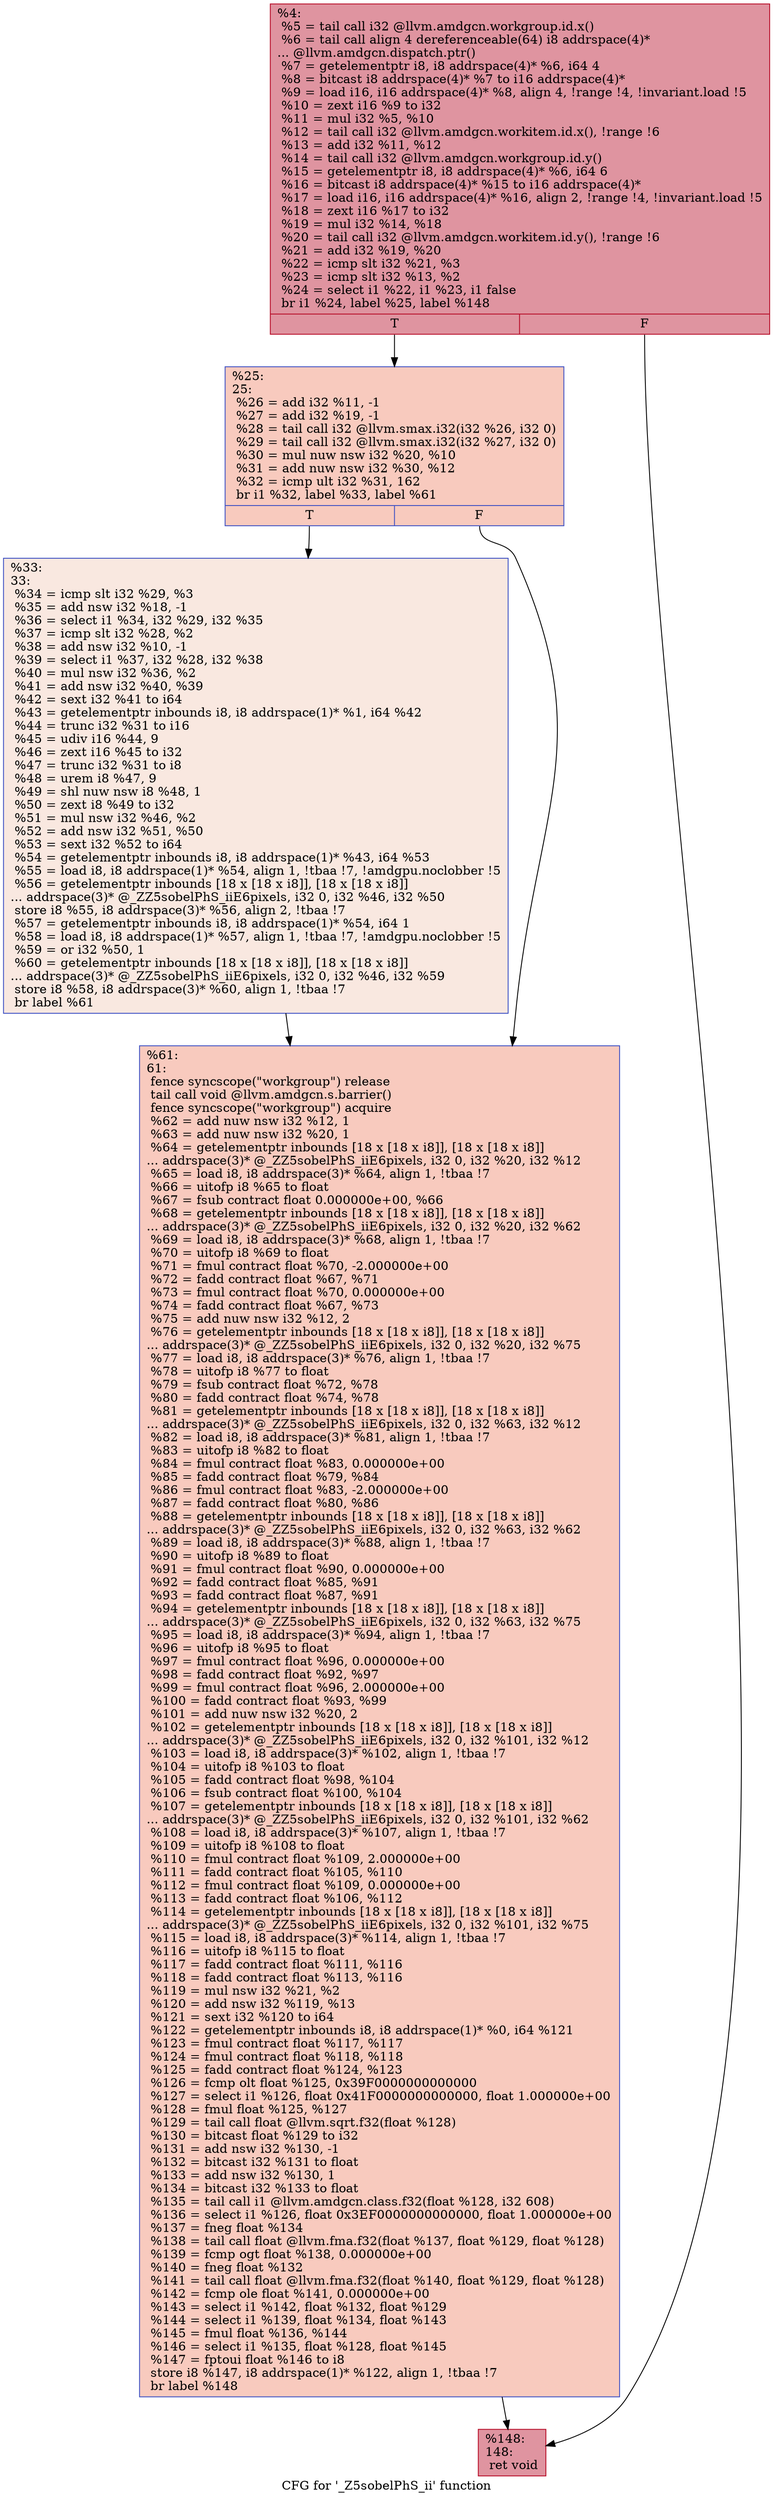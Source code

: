 digraph "CFG for '_Z5sobelPhS_ii' function" {
	label="CFG for '_Z5sobelPhS_ii' function";

	Node0x49038d0 [shape=record,color="#b70d28ff", style=filled, fillcolor="#b70d2870",label="{%4:\l  %5 = tail call i32 @llvm.amdgcn.workgroup.id.x()\l  %6 = tail call align 4 dereferenceable(64) i8 addrspace(4)*\l... @llvm.amdgcn.dispatch.ptr()\l  %7 = getelementptr i8, i8 addrspace(4)* %6, i64 4\l  %8 = bitcast i8 addrspace(4)* %7 to i16 addrspace(4)*\l  %9 = load i16, i16 addrspace(4)* %8, align 4, !range !4, !invariant.load !5\l  %10 = zext i16 %9 to i32\l  %11 = mul i32 %5, %10\l  %12 = tail call i32 @llvm.amdgcn.workitem.id.x(), !range !6\l  %13 = add i32 %11, %12\l  %14 = tail call i32 @llvm.amdgcn.workgroup.id.y()\l  %15 = getelementptr i8, i8 addrspace(4)* %6, i64 6\l  %16 = bitcast i8 addrspace(4)* %15 to i16 addrspace(4)*\l  %17 = load i16, i16 addrspace(4)* %16, align 2, !range !4, !invariant.load !5\l  %18 = zext i16 %17 to i32\l  %19 = mul i32 %14, %18\l  %20 = tail call i32 @llvm.amdgcn.workitem.id.y(), !range !6\l  %21 = add i32 %19, %20\l  %22 = icmp slt i32 %21, %3\l  %23 = icmp slt i32 %13, %2\l  %24 = select i1 %22, i1 %23, i1 false\l  br i1 %24, label %25, label %148\l|{<s0>T|<s1>F}}"];
	Node0x49038d0:s0 -> Node0x4907380;
	Node0x49038d0:s1 -> Node0x4907410;
	Node0x4907380 [shape=record,color="#3d50c3ff", style=filled, fillcolor="#ef886b70",label="{%25:\l25:                                               \l  %26 = add i32 %11, -1\l  %27 = add i32 %19, -1\l  %28 = tail call i32 @llvm.smax.i32(i32 %26, i32 0)\l  %29 = tail call i32 @llvm.smax.i32(i32 %27, i32 0)\l  %30 = mul nuw nsw i32 %20, %10\l  %31 = add nuw nsw i32 %30, %12\l  %32 = icmp ult i32 %31, 162\l  br i1 %32, label %33, label %61\l|{<s0>T|<s1>F}}"];
	Node0x4907380:s0 -> Node0x4905a50;
	Node0x4907380:s1 -> Node0x4905ae0;
	Node0x4905a50 [shape=record,color="#3d50c3ff", style=filled, fillcolor="#f1ccb870",label="{%33:\l33:                                               \l  %34 = icmp slt i32 %29, %3\l  %35 = add nsw i32 %18, -1\l  %36 = select i1 %34, i32 %29, i32 %35\l  %37 = icmp slt i32 %28, %2\l  %38 = add nsw i32 %10, -1\l  %39 = select i1 %37, i32 %28, i32 %38\l  %40 = mul nsw i32 %36, %2\l  %41 = add nsw i32 %40, %39\l  %42 = sext i32 %41 to i64\l  %43 = getelementptr inbounds i8, i8 addrspace(1)* %1, i64 %42\l  %44 = trunc i32 %31 to i16\l  %45 = udiv i16 %44, 9\l  %46 = zext i16 %45 to i32\l  %47 = trunc i32 %31 to i8\l  %48 = urem i8 %47, 9\l  %49 = shl nuw nsw i8 %48, 1\l  %50 = zext i8 %49 to i32\l  %51 = mul nsw i32 %46, %2\l  %52 = add nsw i32 %51, %50\l  %53 = sext i32 %52 to i64\l  %54 = getelementptr inbounds i8, i8 addrspace(1)* %43, i64 %53\l  %55 = load i8, i8 addrspace(1)* %54, align 1, !tbaa !7, !amdgpu.noclobber !5\l  %56 = getelementptr inbounds [18 x [18 x i8]], [18 x [18 x i8]]\l... addrspace(3)* @_ZZ5sobelPhS_iiE6pixels, i32 0, i32 %46, i32 %50\l  store i8 %55, i8 addrspace(3)* %56, align 2, !tbaa !7\l  %57 = getelementptr inbounds i8, i8 addrspace(1)* %54, i64 1\l  %58 = load i8, i8 addrspace(1)* %57, align 1, !tbaa !7, !amdgpu.noclobber !5\l  %59 = or i32 %50, 1\l  %60 = getelementptr inbounds [18 x [18 x i8]], [18 x [18 x i8]]\l... addrspace(3)* @_ZZ5sobelPhS_iiE6pixels, i32 0, i32 %46, i32 %59\l  store i8 %58, i8 addrspace(3)* %60, align 1, !tbaa !7\l  br label %61\l}"];
	Node0x4905a50 -> Node0x4905ae0;
	Node0x4905ae0 [shape=record,color="#3d50c3ff", style=filled, fillcolor="#ef886b70",label="{%61:\l61:                                               \l  fence syncscope(\"workgroup\") release\l  tail call void @llvm.amdgcn.s.barrier()\l  fence syncscope(\"workgroup\") acquire\l  %62 = add nuw nsw i32 %12, 1\l  %63 = add nuw nsw i32 %20, 1\l  %64 = getelementptr inbounds [18 x [18 x i8]], [18 x [18 x i8]]\l... addrspace(3)* @_ZZ5sobelPhS_iiE6pixels, i32 0, i32 %20, i32 %12\l  %65 = load i8, i8 addrspace(3)* %64, align 1, !tbaa !7\l  %66 = uitofp i8 %65 to float\l  %67 = fsub contract float 0.000000e+00, %66\l  %68 = getelementptr inbounds [18 x [18 x i8]], [18 x [18 x i8]]\l... addrspace(3)* @_ZZ5sobelPhS_iiE6pixels, i32 0, i32 %20, i32 %62\l  %69 = load i8, i8 addrspace(3)* %68, align 1, !tbaa !7\l  %70 = uitofp i8 %69 to float\l  %71 = fmul contract float %70, -2.000000e+00\l  %72 = fadd contract float %67, %71\l  %73 = fmul contract float %70, 0.000000e+00\l  %74 = fadd contract float %67, %73\l  %75 = add nuw nsw i32 %12, 2\l  %76 = getelementptr inbounds [18 x [18 x i8]], [18 x [18 x i8]]\l... addrspace(3)* @_ZZ5sobelPhS_iiE6pixels, i32 0, i32 %20, i32 %75\l  %77 = load i8, i8 addrspace(3)* %76, align 1, !tbaa !7\l  %78 = uitofp i8 %77 to float\l  %79 = fsub contract float %72, %78\l  %80 = fadd contract float %74, %78\l  %81 = getelementptr inbounds [18 x [18 x i8]], [18 x [18 x i8]]\l... addrspace(3)* @_ZZ5sobelPhS_iiE6pixels, i32 0, i32 %63, i32 %12\l  %82 = load i8, i8 addrspace(3)* %81, align 1, !tbaa !7\l  %83 = uitofp i8 %82 to float\l  %84 = fmul contract float %83, 0.000000e+00\l  %85 = fadd contract float %79, %84\l  %86 = fmul contract float %83, -2.000000e+00\l  %87 = fadd contract float %80, %86\l  %88 = getelementptr inbounds [18 x [18 x i8]], [18 x [18 x i8]]\l... addrspace(3)* @_ZZ5sobelPhS_iiE6pixels, i32 0, i32 %63, i32 %62\l  %89 = load i8, i8 addrspace(3)* %88, align 1, !tbaa !7\l  %90 = uitofp i8 %89 to float\l  %91 = fmul contract float %90, 0.000000e+00\l  %92 = fadd contract float %85, %91\l  %93 = fadd contract float %87, %91\l  %94 = getelementptr inbounds [18 x [18 x i8]], [18 x [18 x i8]]\l... addrspace(3)* @_ZZ5sobelPhS_iiE6pixels, i32 0, i32 %63, i32 %75\l  %95 = load i8, i8 addrspace(3)* %94, align 1, !tbaa !7\l  %96 = uitofp i8 %95 to float\l  %97 = fmul contract float %96, 0.000000e+00\l  %98 = fadd contract float %92, %97\l  %99 = fmul contract float %96, 2.000000e+00\l  %100 = fadd contract float %93, %99\l  %101 = add nuw nsw i32 %20, 2\l  %102 = getelementptr inbounds [18 x [18 x i8]], [18 x [18 x i8]]\l... addrspace(3)* @_ZZ5sobelPhS_iiE6pixels, i32 0, i32 %101, i32 %12\l  %103 = load i8, i8 addrspace(3)* %102, align 1, !tbaa !7\l  %104 = uitofp i8 %103 to float\l  %105 = fadd contract float %98, %104\l  %106 = fsub contract float %100, %104\l  %107 = getelementptr inbounds [18 x [18 x i8]], [18 x [18 x i8]]\l... addrspace(3)* @_ZZ5sobelPhS_iiE6pixels, i32 0, i32 %101, i32 %62\l  %108 = load i8, i8 addrspace(3)* %107, align 1, !tbaa !7\l  %109 = uitofp i8 %108 to float\l  %110 = fmul contract float %109, 2.000000e+00\l  %111 = fadd contract float %105, %110\l  %112 = fmul contract float %109, 0.000000e+00\l  %113 = fadd contract float %106, %112\l  %114 = getelementptr inbounds [18 x [18 x i8]], [18 x [18 x i8]]\l... addrspace(3)* @_ZZ5sobelPhS_iiE6pixels, i32 0, i32 %101, i32 %75\l  %115 = load i8, i8 addrspace(3)* %114, align 1, !tbaa !7\l  %116 = uitofp i8 %115 to float\l  %117 = fadd contract float %111, %116\l  %118 = fadd contract float %113, %116\l  %119 = mul nsw i32 %21, %2\l  %120 = add nsw i32 %119, %13\l  %121 = sext i32 %120 to i64\l  %122 = getelementptr inbounds i8, i8 addrspace(1)* %0, i64 %121\l  %123 = fmul contract float %117, %117\l  %124 = fmul contract float %118, %118\l  %125 = fadd contract float %124, %123\l  %126 = fcmp olt float %125, 0x39F0000000000000\l  %127 = select i1 %126, float 0x41F0000000000000, float 1.000000e+00\l  %128 = fmul float %125, %127\l  %129 = tail call float @llvm.sqrt.f32(float %128)\l  %130 = bitcast float %129 to i32\l  %131 = add nsw i32 %130, -1\l  %132 = bitcast i32 %131 to float\l  %133 = add nsw i32 %130, 1\l  %134 = bitcast i32 %133 to float\l  %135 = tail call i1 @llvm.amdgcn.class.f32(float %128, i32 608)\l  %136 = select i1 %126, float 0x3EF0000000000000, float 1.000000e+00\l  %137 = fneg float %134\l  %138 = tail call float @llvm.fma.f32(float %137, float %129, float %128)\l  %139 = fcmp ogt float %138, 0.000000e+00\l  %140 = fneg float %132\l  %141 = tail call float @llvm.fma.f32(float %140, float %129, float %128)\l  %142 = fcmp ole float %141, 0.000000e+00\l  %143 = select i1 %142, float %132, float %129\l  %144 = select i1 %139, float %134, float %143\l  %145 = fmul float %136, %144\l  %146 = select i1 %135, float %128, float %145\l  %147 = fptoui float %146 to i8\l  store i8 %147, i8 addrspace(1)* %122, align 1, !tbaa !7\l  br label %148\l}"];
	Node0x4905ae0 -> Node0x4907410;
	Node0x4907410 [shape=record,color="#b70d28ff", style=filled, fillcolor="#b70d2870",label="{%148:\l148:                                              \l  ret void\l}"];
}
